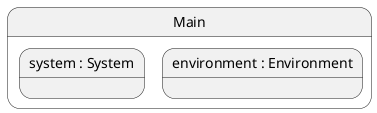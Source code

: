 

@startuml
	state Main {
		
			state "system : System" as ChallengeMain_Main_system {
				
					
				
			}
			state "environment : Environment" as ChallengeMain_Main_environment {
				
					
				
			}
			